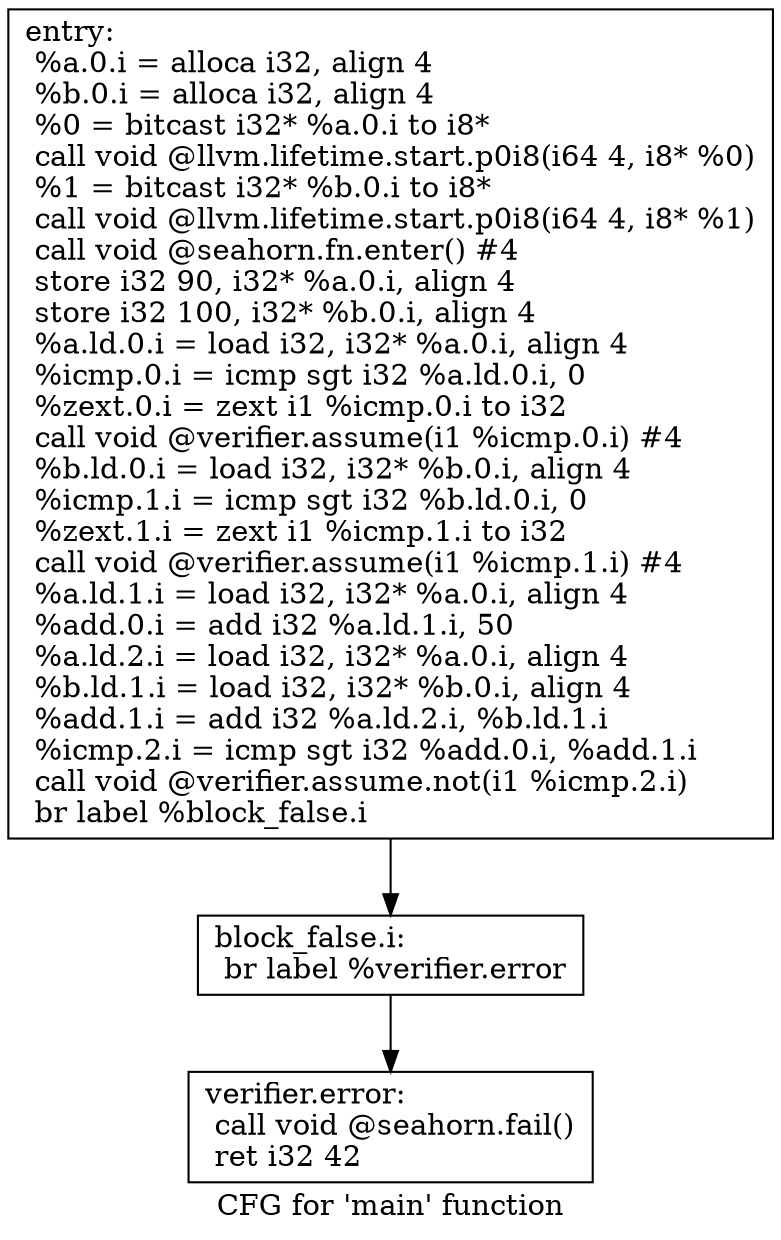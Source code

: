 digraph "CFG for 'main' function" {
	label="CFG for 'main' function";

	Node0x2934610 [shape=record,label="{entry:\l  %a.0.i = alloca i32, align 4\l  %b.0.i = alloca i32, align 4\l  %0 = bitcast i32* %a.0.i to i8*\l  call void @llvm.lifetime.start.p0i8(i64 4, i8* %0)\l  %1 = bitcast i32* %b.0.i to i8*\l  call void @llvm.lifetime.start.p0i8(i64 4, i8* %1)\l  call void @seahorn.fn.enter() #4\l  store i32 90, i32* %a.0.i, align 4\l  store i32 100, i32* %b.0.i, align 4\l  %a.ld.0.i = load i32, i32* %a.0.i, align 4\l  %icmp.0.i = icmp sgt i32 %a.ld.0.i, 0\l  %zext.0.i = zext i1 %icmp.0.i to i32\l  call void @verifier.assume(i1 %icmp.0.i) #4\l  %b.ld.0.i = load i32, i32* %b.0.i, align 4\l  %icmp.1.i = icmp sgt i32 %b.ld.0.i, 0\l  %zext.1.i = zext i1 %icmp.1.i to i32\l  call void @verifier.assume(i1 %icmp.1.i) #4\l  %a.ld.1.i = load i32, i32* %a.0.i, align 4\l  %add.0.i = add i32 %a.ld.1.i, 50\l  %a.ld.2.i = load i32, i32* %a.0.i, align 4\l  %b.ld.1.i = load i32, i32* %b.0.i, align 4\l  %add.1.i = add i32 %a.ld.2.i, %b.ld.1.i\l  %icmp.2.i = icmp sgt i32 %add.0.i, %add.1.i\l  call void @verifier.assume.not(i1 %icmp.2.i)\l  br label %block_false.i\l}"];
	Node0x2934610 -> Node0x293a750;
	Node0x293a750 [shape=record,label="{block_false.i:                                    \l  br label %verifier.error\l}"];
	Node0x293a750 -> Node0x293a7a0;
	Node0x293a7a0 [shape=record,label="{verifier.error:                                   \l  call void @seahorn.fail()\l  ret i32 42\l}"];
}
